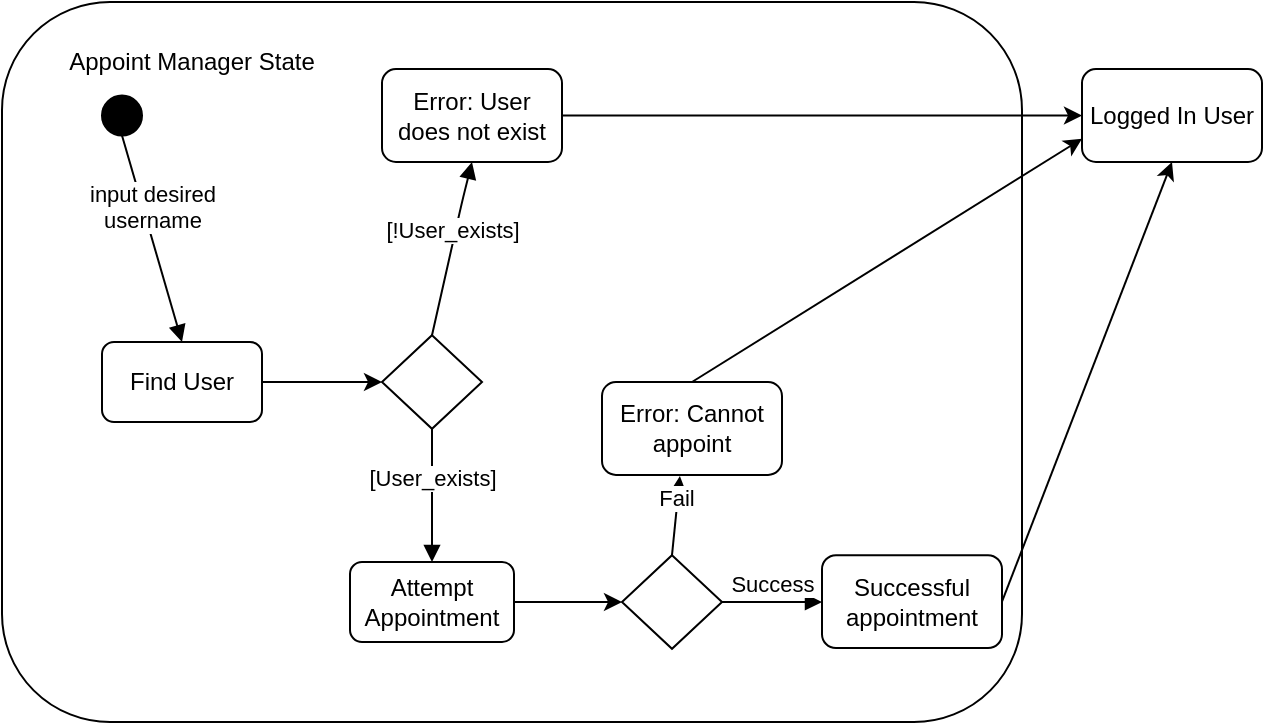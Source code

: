 <mxfile version="13.0.3" type="google"><diagram id="LJHsJrJXuMavQQKhyqNz" name="Page-1"><mxGraphModel dx="868" dy="450" grid="1" gridSize="10" guides="1" tooltips="1" connect="1" arrows="1" fold="1" page="1" pageScale="1" pageWidth="850" pageHeight="1100" math="0" shadow="0"><root><mxCell id="0"/><mxCell id="1" parent="0"/><mxCell id="v10tJwj_PlQiWOOIahUX-1" value="" style="rounded=1;whiteSpace=wrap;html=1;" vertex="1" parent="1"><mxGeometry x="90" y="20" width="510" height="360" as="geometry"/></mxCell><mxCell id="v10tJwj_PlQiWOOIahUX-2" value="Appoint Manager State" style="text;html=1;strokeColor=none;fillColor=none;align=center;verticalAlign=middle;whiteSpace=wrap;rounded=0;" vertex="1" parent="1"><mxGeometry x="120" y="40" width="130" height="20" as="geometry"/></mxCell><mxCell id="v10tJwj_PlQiWOOIahUX-3" value="Find User" style="shape=ext;rounded=1;html=1;whiteSpace=wrap;" vertex="1" parent="1"><mxGeometry x="140" y="190" width="80" height="40" as="geometry"/></mxCell><mxCell id="v10tJwj_PlQiWOOIahUX-4" value="" style="shape=mxgraph.bpmn.shape;html=1;verticalLabelPosition=bottom;labelBackgroundColor=#ffffff;verticalAlign=top;align=center;perimeter=ellipsePerimeter;outlineConnect=0;outline=standard;symbol=general;fillColor=#000000;" vertex="1" parent="1"><mxGeometry x="140" y="66.78" width="20" height="20" as="geometry"/></mxCell><mxCell id="v10tJwj_PlQiWOOIahUX-5" value="Attempt Appointment" style="shape=ext;rounded=1;html=1;whiteSpace=wrap;" vertex="1" parent="1"><mxGeometry x="264" y="300" width="82" height="40" as="geometry"/></mxCell><mxCell id="v10tJwj_PlQiWOOIahUX-6" value="Error: User does not exist" style="shape=ext;rounded=1;html=1;whiteSpace=wrap;" vertex="1" parent="1"><mxGeometry x="280" y="53.55" width="90" height="46.45" as="geometry"/></mxCell><mxCell id="v10tJwj_PlQiWOOIahUX-7" value="[!User_exists]" style="html=1;verticalAlign=bottom;endArrow=block;exitX=0.5;exitY=0;exitDx=0;exitDy=0;entryX=0.5;entryY=1;entryDx=0;entryDy=0;" edge="1" parent="1" source="v10tJwj_PlQiWOOIahUX-11" target="v10tJwj_PlQiWOOIahUX-6"><mxGeometry width="80" relative="1" as="geometry"><mxPoint x="380" y="220" as="sourcePoint"/><mxPoint x="460" y="220" as="targetPoint"/><Array as="points"><mxPoint x="320" y="120"/></Array></mxGeometry></mxCell><mxCell id="v10tJwj_PlQiWOOIahUX-8" value="[User_exists]" style="html=1;verticalAlign=bottom;endArrow=block;exitX=0.5;exitY=1;exitDx=0;exitDy=0;entryX=0.5;entryY=0;entryDx=0;entryDy=0;" edge="1" parent="1" source="v10tJwj_PlQiWOOIahUX-11" target="v10tJwj_PlQiWOOIahUX-5"><mxGeometry width="80" relative="1" as="geometry"><mxPoint x="187.1" y="102.9" as="sourcePoint"/><mxPoint x="375" y="270" as="targetPoint"/><Array as="points"/></mxGeometry></mxCell><mxCell id="v10tJwj_PlQiWOOIahUX-9" value="input desired&lt;br&gt;username" style="html=1;verticalAlign=bottom;endArrow=block;exitX=0.5;exitY=1;exitDx=0;exitDy=0;entryX=0.5;entryY=0;entryDx=0;entryDy=0;" edge="1" parent="1" source="v10tJwj_PlQiWOOIahUX-4" target="v10tJwj_PlQiWOOIahUX-3"><mxGeometry width="80" relative="1" as="geometry"><mxPoint x="197.1" y="112.9" as="sourcePoint"/><mxPoint x="385" y="280" as="targetPoint"/><Array as="points"/></mxGeometry></mxCell><mxCell id="v10tJwj_PlQiWOOIahUX-10" value="Logged In User" style="shape=ext;rounded=1;html=1;whiteSpace=wrap;" vertex="1" parent="1"><mxGeometry x="630" y="53.55" width="90" height="46.45" as="geometry"/></mxCell><mxCell id="v10tJwj_PlQiWOOIahUX-11" value="" style="rhombus;whiteSpace=wrap;html=1;" vertex="1" parent="1"><mxGeometry x="280" y="186.61" width="50" height="46.78" as="geometry"/></mxCell><mxCell id="v10tJwj_PlQiWOOIahUX-12" value="" style="endArrow=classic;html=1;exitX=1;exitY=0.5;exitDx=0;exitDy=0;entryX=0;entryY=0.5;entryDx=0;entryDy=0;" edge="1" parent="1" source="v10tJwj_PlQiWOOIahUX-3" target="v10tJwj_PlQiWOOIahUX-11"><mxGeometry width="50" height="50" relative="1" as="geometry"><mxPoint x="400" y="270" as="sourcePoint"/><mxPoint x="450" y="220" as="targetPoint"/></mxGeometry></mxCell><mxCell id="v10tJwj_PlQiWOOIahUX-13" value="" style="endArrow=classic;html=1;exitX=1;exitY=0.5;exitDx=0;exitDy=0;entryX=0;entryY=0.5;entryDx=0;entryDy=0;" edge="1" parent="1" source="v10tJwj_PlQiWOOIahUX-6" target="v10tJwj_PlQiWOOIahUX-10"><mxGeometry width="50" height="50" relative="1" as="geometry"><mxPoint x="590" y="218.39" as="sourcePoint"/><mxPoint x="660" y="188.387" as="targetPoint"/></mxGeometry></mxCell><mxCell id="v10tJwj_PlQiWOOIahUX-14" value="" style="endArrow=classic;html=1;exitX=1;exitY=0.5;exitDx=0;exitDy=0;entryX=0;entryY=0.5;entryDx=0;entryDy=0;" edge="1" parent="1" source="v10tJwj_PlQiWOOIahUX-5" target="v10tJwj_PlQiWOOIahUX-15"><mxGeometry width="50" height="50" relative="1" as="geometry"><mxPoint x="380" y="86.775" as="sourcePoint"/><mxPoint x="660" y="176.775" as="targetPoint"/></mxGeometry></mxCell><mxCell id="v10tJwj_PlQiWOOIahUX-15" value="" style="rhombus;whiteSpace=wrap;html=1;" vertex="1" parent="1"><mxGeometry x="400" y="296.61" width="50" height="46.78" as="geometry"/></mxCell><mxCell id="v10tJwj_PlQiWOOIahUX-16" value="Fail" style="html=1;verticalAlign=bottom;endArrow=block;exitX=0.5;exitY=0;exitDx=0;exitDy=0;entryX=0.433;entryY=1.012;entryDx=0;entryDy=0;entryPerimeter=0;" edge="1" parent="1" source="v10tJwj_PlQiWOOIahUX-15" target="v10tJwj_PlQiWOOIahUX-18"><mxGeometry width="80" relative="1" as="geometry"><mxPoint x="315" y="243.39" as="sourcePoint"/><mxPoint x="315" y="310" as="targetPoint"/><Array as="points"/></mxGeometry></mxCell><mxCell id="v10tJwj_PlQiWOOIahUX-17" value="Success" style="html=1;verticalAlign=bottom;endArrow=block;exitX=1;exitY=0.5;exitDx=0;exitDy=0;" edge="1" parent="1" source="v10tJwj_PlQiWOOIahUX-15"><mxGeometry width="80" relative="1" as="geometry"><mxPoint x="325" y="253.39" as="sourcePoint"/><mxPoint x="500" y="320" as="targetPoint"/><Array as="points"/></mxGeometry></mxCell><mxCell id="v10tJwj_PlQiWOOIahUX-18" value="Error: Cannot appoint" style="shape=ext;rounded=1;html=1;whiteSpace=wrap;" vertex="1" parent="1"><mxGeometry x="390" y="210" width="90" height="46.45" as="geometry"/></mxCell><mxCell id="v10tJwj_PlQiWOOIahUX-19" value="" style="endArrow=classic;html=1;exitX=0.5;exitY=0;exitDx=0;exitDy=0;entryX=0;entryY=0.75;entryDx=0;entryDy=0;" edge="1" parent="1" source="v10tJwj_PlQiWOOIahUX-18" target="v10tJwj_PlQiWOOIahUX-10"><mxGeometry width="50" height="50" relative="1" as="geometry"><mxPoint x="380" y="86.775" as="sourcePoint"/><mxPoint x="610" y="83.225" as="targetPoint"/></mxGeometry></mxCell><mxCell id="v10tJwj_PlQiWOOIahUX-20" value="Successful appointment" style="shape=ext;rounded=1;html=1;whiteSpace=wrap;" vertex="1" parent="1"><mxGeometry x="500" y="296.61" width="90" height="46.45" as="geometry"/></mxCell><mxCell id="v10tJwj_PlQiWOOIahUX-21" value="" style="endArrow=classic;html=1;exitX=1;exitY=0.5;exitDx=0;exitDy=0;entryX=0.5;entryY=1;entryDx=0;entryDy=0;" edge="1" parent="1" source="v10tJwj_PlQiWOOIahUX-20" target="v10tJwj_PlQiWOOIahUX-10"><mxGeometry width="50" height="50" relative="1" as="geometry"><mxPoint x="445" y="220" as="sourcePoint"/><mxPoint x="620" y="320.165" as="targetPoint"/></mxGeometry></mxCell></root></mxGraphModel></diagram></mxfile>
